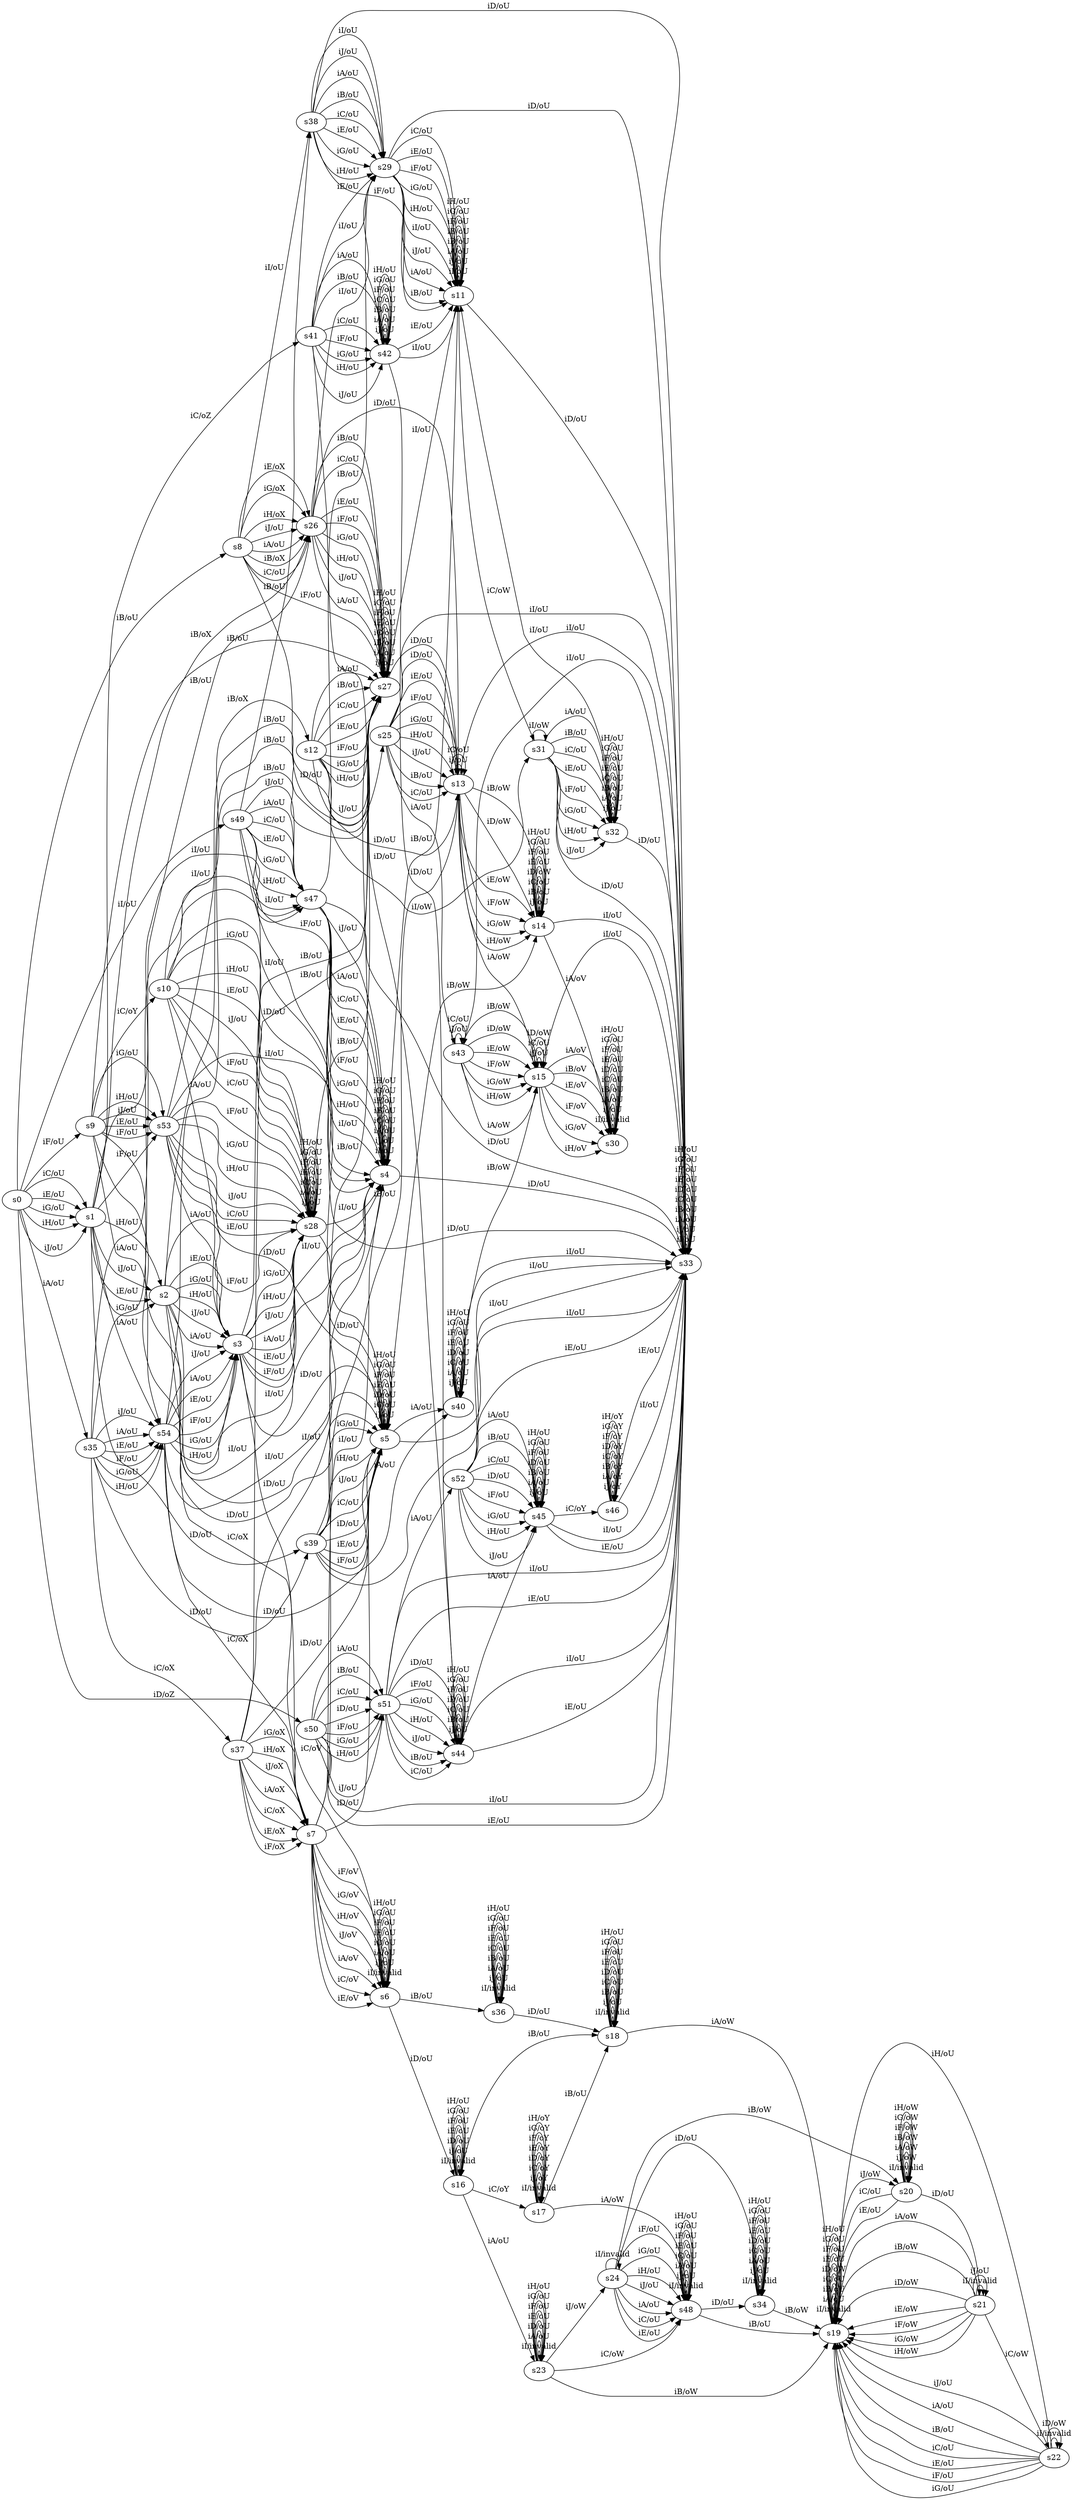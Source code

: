 digraph {
rankdir=LR
	s0 [color="black"]
	s0 -> s49 [ label="iI/oU" color="black"]
	s0 -> s1 [ label="iJ/oU" color="black"]
	s0 -> s35 [ label="iA/oU" color="black"]
	s0 -> s8 [ label="iB/oU" color="black"]
	s0 -> s1 [ label="iC/oU" color="black"]
	s0 -> s50 [ label="iD/oZ" color="black"]
	s0 -> s1 [ label="iE/oU" color="black"]
	s0 -> s9 [ label="iF/oU" color="black"]
	s0 -> s1 [ label="iG/oU" color="black"]
	s0 -> s1 [ label="iH/oU" color="black"]
	s49 [color="black"]
	s49 -> s47 [ label="iI/oU" color="black"]
	s49 -> s47 [ label="iJ/oU" color="black"]
	s49 -> s47 [ label="iA/oU" color="black"]
	s49 -> s38 [ label="iB/oU" color="black"]
	s49 -> s47 [ label="iC/oU" color="black"]
	s49 -> s33 [ label="iD/oU" color="black"]
	s49 -> s47 [ label="iE/oU" color="black"]
	s49 -> s4 [ label="iF/oU" color="black"]
	s49 -> s47 [ label="iG/oU" color="black"]
	s49 -> s47 [ label="iH/oU" color="black"]
	s50 [color="black"]
	s50 -> s33 [ label="iI/oU" color="black"]
	s50 -> s51 [ label="iJ/oU" color="black"]
	s50 -> s51 [ label="iA/oU" color="black"]
	s50 -> s51 [ label="iB/oU" color="black"]
	s50 -> s51 [ label="iC/oU" color="black"]
	s50 -> s51 [ label="iD/oU" color="black"]
	s50 -> s33 [ label="iE/oU" color="black"]
	s50 -> s51 [ label="iF/oU" color="black"]
	s50 -> s51 [ label="iG/oU" color="black"]
	s50 -> s51 [ label="iH/oU" color="black"]
	s35 [color="black"]
	s35 -> s47 [ label="iI/oU" color="black"]
	s35 -> s54 [ label="iJ/oU" color="black"]
	s35 -> s54 [ label="iA/oU" color="black"]
	s35 -> s26 [ label="iB/oU" color="black"]
	s35 -> s37 [ label="iC/oX" color="black"]
	s35 -> s39 [ label="iD/oU" color="black"]
	s35 -> s54 [ label="iE/oU" color="black"]
	s35 -> s54 [ label="iF/oU" color="black"]
	s35 -> s54 [ label="iG/oU" color="black"]
	s35 -> s54 [ label="iH/oU" color="black"]
	s1 [color="black"]
	s1 -> s47 [ label="iI/oU" color="black"]
	s1 -> s2 [ label="iJ/oU" color="black"]
	s1 -> s54 [ label="iA/oU" color="black"]
	s1 -> s26 [ label="iB/oX" color="black"]
	s1 -> s41 [ label="iC/oZ" color="black"]
	s1 -> s39 [ label="iD/oU" color="black"]
	s1 -> s2 [ label="iE/oU" color="black"]
	s1 -> s53 [ label="iF/oU" color="black"]
	s1 -> s2 [ label="iG/oU" color="black"]
	s1 -> s2 [ label="iH/oU" color="black"]
	s8 [color="black"]
	s8 -> s38 [ label="iI/oU" color="black"]
	s8 -> s26 [ label="iJ/oU" color="black"]
	s8 -> s26 [ label="iA/oU" color="black"]
	s8 -> s26 [ label="iB/oX" color="black"]
	s8 -> s26 [ label="iC/oU" color="black"]
	s8 -> s25 [ label="iD/oU" color="black"]
	s8 -> s26 [ label="iE/oX" color="black"]
	s8 -> s27 [ label="iF/oU" color="black"]
	s8 -> s26 [ label="iG/oX" color="black"]
	s8 -> s26 [ label="iH/oX" color="black"]
	s9 [color="black"]
	s9 -> s4 [ label="iI/oU" color="black"]
	s9 -> s53 [ label="iJ/oU" color="black"]
	s9 -> s54 [ label="iA/oU" color="black"]
	s9 -> s27 [ label="iB/oU" color="black"]
	s9 -> s10 [ label="iC/oY" color="black"]
	s9 -> s5 [ label="iD/oU" color="black"]
	s9 -> s53 [ label="iE/oU" color="black"]
	s9 -> s53 [ label="iF/oU" color="black"]
	s9 -> s53 [ label="iG/oU" color="black"]
	s9 -> s53 [ label="iH/oU" color="black"]
	s47 [color="black"]
	s47 -> s4 [ label="iI/oU" color="black"]
	s47 -> s4 [ label="iJ/oU" color="black"]
	s47 -> s4 [ label="iA/oU" color="black"]
	s47 -> s29 [ label="iB/oU" color="black"]
	s47 -> s4 [ label="iC/oU" color="black"]
	s47 -> s33 [ label="iD/oU" color="black"]
	s47 -> s4 [ label="iE/oU" color="black"]
	s47 -> s4 [ label="iF/oU" color="black"]
	s47 -> s4 [ label="iG/oU" color="black"]
	s47 -> s4 [ label="iH/oU" color="black"]
	s33 [color="black"]
	s33 -> s33 [ label="iI/oU" color="black"]
	s33 -> s33 [ label="iJ/oU" color="black"]
	s33 -> s33 [ label="iA/oU" color="black"]
	s33 -> s33 [ label="iB/oU" color="black"]
	s33 -> s33 [ label="iC/oU" color="black"]
	s33 -> s33 [ label="iD/oU" color="black"]
	s33 -> s33 [ label="iE/oU" color="black"]
	s33 -> s33 [ label="iF/oU" color="black"]
	s33 -> s33 [ label="iG/oU" color="black"]
	s33 -> s33 [ label="iH/oU" color="black"]
	s4 [color="black"]
	s4 -> s4 [ label="iI/oU" color="black"]
	s4 -> s4 [ label="iJ/oU" color="black"]
	s4 -> s4 [ label="iA/oU" color="black"]
	s4 -> s11 [ label="iB/oU" color="black"]
	s4 -> s4 [ label="iC/oU" color="black"]
	s4 -> s33 [ label="iD/oU" color="black"]
	s4 -> s4 [ label="iE/oU" color="black"]
	s4 -> s4 [ label="iF/oU" color="black"]
	s4 -> s4 [ label="iG/oU" color="black"]
	s4 -> s4 [ label="iH/oU" color="black"]
	s38 [color="black"]
	s38 -> s29 [ label="iI/oU" color="black"]
	s38 -> s29 [ label="iJ/oU" color="black"]
	s38 -> s29 [ label="iA/oU" color="black"]
	s38 -> s29 [ label="iB/oU" color="black"]
	s38 -> s29 [ label="iC/oU" color="black"]
	s38 -> s33 [ label="iD/oU" color="black"]
	s38 -> s29 [ label="iE/oU" color="black"]
	s38 -> s11 [ label="iF/oU" color="black"]
	s38 -> s29 [ label="iG/oU" color="black"]
	s38 -> s29 [ label="iH/oU" color="black"]
	s51 [color="black"]
	s51 -> s33 [ label="iI/oU" color="black"]
	s51 -> s44 [ label="iJ/oU" color="black"]
	s51 -> s52 [ label="iA/oU" color="black"]
	s51 -> s44 [ label="iB/oU" color="black"]
	s51 -> s44 [ label="iC/oU" color="black"]
	s51 -> s44 [ label="iD/oU" color="black"]
	s51 -> s33 [ label="iE/oU" color="black"]
	s51 -> s44 [ label="iF/oU" color="black"]
	s51 -> s44 [ label="iG/oU" color="black"]
	s51 -> s44 [ label="iH/oU" color="black"]
	s54 [color="black"]
	s54 -> s4 [ label="iI/oU" color="black"]
	s54 -> s3 [ label="iJ/oU" color="black"]
	s54 -> s3 [ label="iA/oU" color="black"]
	s54 -> s27 [ label="iB/oU" color="black"]
	s54 -> s7 [ label="iC/oX" color="black"]
	s54 -> s5 [ label="iD/oU" color="black"]
	s54 -> s3 [ label="iE/oU" color="black"]
	s54 -> s3 [ label="iF/oU" color="black"]
	s54 -> s3 [ label="iG/oU" color="black"]
	s54 -> s3 [ label="iH/oU" color="black"]
	s39 [color="black"]
	s39 -> s33 [ label="iI/oU" color="black"]
	s39 -> s5 [ label="iJ/oU" color="black"]
	s39 -> s40 [ label="iA/oU" color="black"]
	s39 -> s13 [ label="iB/oU" color="black"]
	s39 -> s5 [ label="iC/oU" color="black"]
	s39 -> s5 [ label="iD/oU" color="black"]
	s39 -> s5 [ label="iE/oU" color="black"]
	s39 -> s5 [ label="iF/oU" color="black"]
	s39 -> s5 [ label="iG/oU" color="black"]
	s39 -> s5 [ label="iH/oU" color="black"]
	s37 [color="black"]
	s37 -> s4 [ label="iI/oU" color="black"]
	s37 -> s7 [ label="iJ/oX" color="black"]
	s37 -> s7 [ label="iA/oX" color="black"]
	s37 -> s27 [ label="iB/oU" color="black"]
	s37 -> s7 [ label="iC/oX" color="black"]
	s37 -> s5 [ label="iD/oU" color="black"]
	s37 -> s7 [ label="iE/oX" color="black"]
	s37 -> s7 [ label="iF/oX" color="black"]
	s37 -> s7 [ label="iG/oX" color="black"]
	s37 -> s7 [ label="iH/oX" color="black"]
	s26 [color="black"]
	s26 -> s29 [ label="iI/oU" color="black"]
	s26 -> s27 [ label="iJ/oU" color="black"]
	s26 -> s27 [ label="iA/oU" color="black"]
	s26 -> s27 [ label="iB/oU" color="black"]
	s26 -> s27 [ label="iC/oU" color="black"]
	s26 -> s13 [ label="iD/oU" color="black"]
	s26 -> s27 [ label="iE/oU" color="black"]
	s26 -> s27 [ label="iF/oU" color="black"]
	s26 -> s27 [ label="iG/oU" color="black"]
	s26 -> s27 [ label="iH/oU" color="black"]
	s2 [color="black"]
	s2 -> s4 [ label="iI/oU" color="black"]
	s2 -> s3 [ label="iJ/oU" color="black"]
	s2 -> s3 [ label="iA/oU" color="black"]
	s2 -> s27 [ label="iB/oU" color="black"]
	s2 -> s7 [ label="iC/oX" color="black"]
	s2 -> s5 [ label="iD/oU" color="black"]
	s2 -> s3 [ label="iE/oU" color="black"]
	s2 -> s28 [ label="iF/oU" color="black"]
	s2 -> s3 [ label="iG/oU" color="black"]
	s2 -> s3 [ label="iH/oU" color="black"]
	s41 [color="black"]
	s41 -> s29 [ label="iI/oU" color="black"]
	s41 -> s42 [ label="iJ/oU" color="black"]
	s41 -> s42 [ label="iA/oU" color="black"]
	s41 -> s42 [ label="iB/oU" color="black"]
	s41 -> s42 [ label="iC/oU" color="black"]
	s41 -> s44 [ label="iD/oU" color="black"]
	s41 -> s29 [ label="iE/oU" color="black"]
	s41 -> s42 [ label="iF/oU" color="black"]
	s41 -> s42 [ label="iG/oU" color="black"]
	s41 -> s42 [ label="iH/oU" color="black"]
	s53 [color="black"]
	s53 -> s4 [ label="iI/oU" color="black"]
	s53 -> s28 [ label="iJ/oU" color="black"]
	s53 -> s3 [ label="iA/oU" color="black"]
	s53 -> s27 [ label="iB/oU" color="black"]
	s53 -> s28 [ label="iC/oU" color="black"]
	s53 -> s5 [ label="iD/oU" color="black"]
	s53 -> s28 [ label="iE/oU" color="black"]
	s53 -> s28 [ label="iF/oU" color="black"]
	s53 -> s28 [ label="iG/oU" color="black"]
	s53 -> s28 [ label="iH/oU" color="black"]
	s27 [color="black"]
	s27 -> s11 [ label="iI/oU" color="black"]
	s27 -> s27 [ label="iJ/oU" color="black"]
	s27 -> s27 [ label="iA/oU" color="black"]
	s27 -> s27 [ label="iB/oU" color="black"]
	s27 -> s27 [ label="iC/oU" color="black"]
	s27 -> s13 [ label="iD/oU" color="black"]
	s27 -> s27 [ label="iE/oU" color="black"]
	s27 -> s27 [ label="iF/oU" color="black"]
	s27 -> s27 [ label="iG/oU" color="black"]
	s27 -> s27 [ label="iH/oU" color="black"]
	s25 [color="black"]
	s25 -> s33 [ label="iI/oU" color="black"]
	s25 -> s13 [ label="iJ/oU" color="black"]
	s25 -> s43 [ label="iA/oU" color="black"]
	s25 -> s13 [ label="iB/oU" color="black"]
	s25 -> s13 [ label="iC/oU" color="black"]
	s25 -> s13 [ label="iD/oU" color="black"]
	s25 -> s13 [ label="iE/oU" color="black"]
	s25 -> s13 [ label="iF/oU" color="black"]
	s25 -> s13 [ label="iG/oU" color="black"]
	s25 -> s13 [ label="iH/oU" color="black"]
	s10 [color="black"]
	s10 -> s4 [ label="iI/oU" color="black"]
	s10 -> s28 [ label="iJ/oU" color="black"]
	s10 -> s3 [ label="iA/oU" color="black"]
	s10 -> s12 [ label="iB/oX" color="black"]
	s10 -> s28 [ label="iC/oU" color="black"]
	s10 -> s5 [ label="iD/oU" color="black"]
	s10 -> s28 [ label="iE/oU" color="black"]
	s10 -> s28 [ label="iF/oU" color="black"]
	s10 -> s28 [ label="iG/oU" color="black"]
	s10 -> s28 [ label="iH/oU" color="black"]
	s5 [color="black"]
	s5 -> s33 [ label="iI/oU" color="black"]
	s5 -> s5 [ label="iJ/oU" color="black"]
	s5 -> s40 [ label="iA/oU" color="black"]
	s5 -> s14 [ label="iB/oW" color="black"]
	s5 -> s5 [ label="iC/oU" color="black"]
	s5 -> s5 [ label="iD/oU" color="black"]
	s5 -> s5 [ label="iE/oU" color="black"]
	s5 -> s5 [ label="iF/oU" color="black"]
	s5 -> s5 [ label="iG/oU" color="black"]
	s5 -> s5 [ label="iH/oU" color="black"]
	s29 [color="black"]
	s29 -> s11 [ label="iI/oU" color="black"]
	s29 -> s11 [ label="iJ/oU" color="black"]
	s29 -> s11 [ label="iA/oU" color="black"]
	s29 -> s11 [ label="iB/oU" color="black"]
	s29 -> s11 [ label="iC/oU" color="black"]
	s29 -> s33 [ label="iD/oU" color="black"]
	s29 -> s11 [ label="iE/oU" color="black"]
	s29 -> s11 [ label="iF/oU" color="black"]
	s29 -> s11 [ label="iG/oU" color="black"]
	s29 -> s11 [ label="iH/oU" color="black"]
	s11 [color="black"]
	s11 -> s11 [ label="iI/oU" color="black"]
	s11 -> s11 [ label="iJ/oU" color="black"]
	s11 -> s11 [ label="iA/oU" color="black"]
	s11 -> s11 [ label="iB/oU" color="black"]
	s11 -> s31 [ label="iC/oW" color="black"]
	s11 -> s33 [ label="iD/oU" color="black"]
	s11 -> s11 [ label="iE/oU" color="black"]
	s11 -> s11 [ label="iF/oU" color="black"]
	s11 -> s11 [ label="iG/oU" color="black"]
	s11 -> s11 [ label="iH/oU" color="black"]
	s44 [color="black"]
	s44 -> s33 [ label="iI/oU" color="black"]
	s44 -> s44 [ label="iJ/oU" color="black"]
	s44 -> s45 [ label="iA/oU" color="black"]
	s44 -> s44 [ label="iB/oU" color="black"]
	s44 -> s44 [ label="iC/oU" color="black"]
	s44 -> s44 [ label="iD/oU" color="black"]
	s44 -> s33 [ label="iE/oU" color="black"]
	s44 -> s44 [ label="iF/oU" color="black"]
	s44 -> s44 [ label="iG/oU" color="black"]
	s44 -> s44 [ label="iH/oU" color="black"]
	s52 [color="black"]
	s52 -> s33 [ label="iI/oU" color="black"]
	s52 -> s45 [ label="iJ/oU" color="black"]
	s52 -> s45 [ label="iA/oU" color="black"]
	s52 -> s45 [ label="iB/oU" color="black"]
	s52 -> s45 [ label="iC/oU" color="black"]
	s52 -> s45 [ label="iD/oU" color="black"]
	s52 -> s33 [ label="iE/oU" color="black"]
	s52 -> s45 [ label="iF/oU" color="black"]
	s52 -> s45 [ label="iG/oU" color="black"]
	s52 -> s45 [ label="iH/oU" color="black"]
	s3 [color="black"]
	s3 -> s4 [ label="iI/oU" color="black"]
	s3 -> s28 [ label="iJ/oU" color="black"]
	s3 -> s28 [ label="iA/oU" color="black"]
	s3 -> s27 [ label="iB/oU" color="black"]
	s3 -> s6 [ label="iC/oV" color="black"]
	s3 -> s5 [ label="iD/oU" color="black"]
	s3 -> s28 [ label="iE/oU" color="black"]
	s3 -> s28 [ label="iF/oU" color="black"]
	s3 -> s28 [ label="iG/oU" color="black"]
	s3 -> s28 [ label="iH/oU" color="black"]
	s7 [color="black"]
	s7 -> s4 [ label="iI/oU" color="black"]
	s7 -> s6 [ label="iJ/oV" color="black"]
	s7 -> s6 [ label="iA/oV" color="black"]
	s7 -> s27 [ label="iB/oU" color="black"]
	s7 -> s6 [ label="iC/oV" color="black"]
	s7 -> s5 [ label="iD/oU" color="black"]
	s7 -> s6 [ label="iE/oV" color="black"]
	s7 -> s6 [ label="iF/oV" color="black"]
	s7 -> s6 [ label="iG/oV" color="black"]
	s7 -> s6 [ label="iH/oV" color="black"]
	s40 [color="black"]
	s40 -> s33 [ label="iI/oU" color="black"]
	s40 -> s40 [ label="iJ/oU" color="black"]
	s40 -> s40 [ label="iA/oU" color="black"]
	s40 -> s15 [ label="iB/oW" color="black"]
	s40 -> s40 [ label="iC/oU" color="black"]
	s40 -> s40 [ label="iD/oU" color="black"]
	s40 -> s40 [ label="iE/oU" color="black"]
	s40 -> s40 [ label="iF/oU" color="black"]
	s40 -> s40 [ label="iG/oU" color="black"]
	s40 -> s40 [ label="iH/oU" color="black"]
	s13 [color="black"]
	s13 -> s33 [ label="iI/oU" color="black"]
	s13 -> s13 [ label="iJ/oU" color="black"]
	s13 -> s15 [ label="iA/oW" color="black"]
	s13 -> s14 [ label="iB/oW" color="black"]
	s13 -> s13 [ label="iC/oU" color="black"]
	s13 -> s14 [ label="iD/oW" color="black"]
	s13 -> s14 [ label="iE/oW" color="black"]
	s13 -> s14 [ label="iF/oW" color="black"]
	s13 -> s14 [ label="iG/oW" color="black"]
	s13 -> s14 [ label="iH/oW" color="black"]
	s28 [color="black"]
	s28 -> s4 [ label="iI/oU" color="black"]
	s28 -> s28 [ label="iJ/oU" color="black"]
	s28 -> s28 [ label="iA/oU" color="black"]
	s28 -> s27 [ label="iB/oU" color="black"]
	s28 -> s28 [ label="iC/oU" color="black"]
	s28 -> s5 [ label="iD/oU" color="black"]
	s28 -> s28 [ label="iE/oU" color="black"]
	s28 -> s28 [ label="iF/oU" color="black"]
	s28 -> s28 [ label="iG/oU" color="black"]
	s28 -> s28 [ label="iH/oU" color="black"]
	s42 [color="black"]
	s42 -> s11 [ label="iI/oU" color="black"]
	s42 -> s42 [ label="iJ/oU" color="black"]
	s42 -> s42 [ label="iA/oU" color="black"]
	s42 -> s42 [ label="iB/oU" color="black"]
	s42 -> s42 [ label="iC/oU" color="black"]
	s42 -> s44 [ label="iD/oU" color="black"]
	s42 -> s11 [ label="iE/oU" color="black"]
	s42 -> s42 [ label="iF/oU" color="black"]
	s42 -> s42 [ label="iG/oU" color="black"]
	s42 -> s42 [ label="iH/oU" color="black"]
	s43 [color="black"]
	s43 -> s33 [ label="iI/oU" color="black"]
	s43 -> s43 [ label="iJ/oU" color="black"]
	s43 -> s15 [ label="iA/oW" color="black"]
	s43 -> s15 [ label="iB/oW" color="black"]
	s43 -> s43 [ label="iC/oU" color="black"]
	s43 -> s15 [ label="iD/oW" color="black"]
	s43 -> s15 [ label="iE/oW" color="black"]
	s43 -> s15 [ label="iF/oW" color="black"]
	s43 -> s15 [ label="iG/oW" color="black"]
	s43 -> s15 [ label="iH/oW" color="black"]
	s12 [color="black"]
	s12 -> s31 [ label="iI/oW" color="black"]
	s12 -> s27 [ label="iJ/oU" color="black"]
	s12 -> s27 [ label="iA/oU" color="black"]
	s12 -> s27 [ label="iB/oU" color="black"]
	s12 -> s27 [ label="iC/oU" color="black"]
	s12 -> s13 [ label="iD/oU" color="black"]
	s12 -> s27 [ label="iE/oU" color="black"]
	s12 -> s27 [ label="iF/oU" color="black"]
	s12 -> s27 [ label="iG/oU" color="black"]
	s12 -> s27 [ label="iH/oU" color="black"]
	s14 [color="black"]
	s14 -> s33 [ label="iI/oU" color="black"]
	s14 -> s14 [ label="iJ/oU" color="black"]
	s14 -> s30 [ label="iA/oV" color="black"]
	s14 -> s14 [ label="iB/oU" color="black"]
	s14 -> s14 [ label="iC/oU" color="black"]
	s14 -> s14 [ label="iD/oW" color="black"]
	s14 -> s14 [ label="iE/oU" color="black"]
	s14 -> s14 [ label="iF/oU" color="black"]
	s14 -> s14 [ label="iG/oU" color="black"]
	s14 -> s14 [ label="iH/oU" color="black"]
	s31 [color="black"]
	s31 -> s31 [ label="iI/oW" color="black"]
	s31 -> s32 [ label="iJ/oU" color="black"]
	s31 -> s32 [ label="iA/oU" color="black"]
	s31 -> s32 [ label="iB/oU" color="black"]
	s31 -> s32 [ label="iC/oU" color="black"]
	s31 -> s33 [ label="iD/oU" color="black"]
	s31 -> s32 [ label="iE/oU" color="black"]
	s31 -> s32 [ label="iF/oU" color="black"]
	s31 -> s32 [ label="iG/oU" color="black"]
	s31 -> s32 [ label="iH/oU" color="black"]
	s45 [color="black"]
	s45 -> s33 [ label="iI/oU" color="black"]
	s45 -> s45 [ label="iJ/oU" color="black"]
	s45 -> s45 [ label="iA/oU" color="black"]
	s45 -> s45 [ label="iB/oU" color="black"]
	s45 -> s46 [ label="iC/oY" color="black"]
	s45 -> s45 [ label="iD/oU" color="black"]
	s45 -> s33 [ label="iE/oU" color="black"]
	s45 -> s45 [ label="iF/oU" color="black"]
	s45 -> s45 [ label="iG/oU" color="black"]
	s45 -> s45 [ label="iH/oU" color="black"]
	s6 [color="black"]
	s6 -> s6 [ label="iI/invalid" color="black"]
	s6 -> s6 [ label="iJ/oU" color="black"]
	s6 -> s6 [ label="iA/oU" color="black"]
	s6 -> s36 [ label="iB/oU" color="black"]
	s6 -> s6 [ label="iC/oU" color="black"]
	s6 -> s16 [ label="iD/oU" color="black"]
	s6 -> s6 [ label="iE/oU" color="black"]
	s6 -> s6 [ label="iF/oU" color="black"]
	s6 -> s6 [ label="iG/oU" color="black"]
	s6 -> s6 [ label="iH/oU" color="black"]
	s15 [color="black"]
	s15 -> s33 [ label="iI/oU" color="black"]
	s15 -> s15 [ label="iJ/oU" color="black"]
	s15 -> s30 [ label="iA/oV" color="black"]
	s15 -> s30 [ label="iB/oV" color="black"]
	s15 -> s15 [ label="iC/oU" color="black"]
	s15 -> s15 [ label="iD/oW" color="black"]
	s15 -> s30 [ label="iE/oV" color="black"]
	s15 -> s30 [ label="iF/oV" color="black"]
	s15 -> s30 [ label="iG/oV" color="black"]
	s15 -> s30 [ label="iH/oV" color="black"]
	s30 [color="black"]
	s30 -> s30 [ label="iI/invalid" color="black"]
	s30 -> s30 [ label="iJ/oU" color="black"]
	s30 -> s30 [ label="iA/oU" color="black"]
	s30 -> s30 [ label="iB/oU" color="black"]
	s30 -> s30 [ label="iC/oU" color="black"]
	s30 -> s30 [ label="iD/oU" color="black"]
	s30 -> s30 [ label="iE/oU" color="black"]
	s30 -> s30 [ label="iF/oU" color="black"]
	s30 -> s30 [ label="iG/oU" color="black"]
	s30 -> s30 [ label="iH/oU" color="black"]
	s32 [color="black"]
	s32 -> s11 [ label="iI/oU" color="black"]
	s32 -> s32 [ label="iJ/oU" color="black"]
	s32 -> s32 [ label="iA/oU" color="black"]
	s32 -> s32 [ label="iB/oU" color="black"]
	s32 -> s32 [ label="iC/oU" color="black"]
	s32 -> s33 [ label="iD/oU" color="black"]
	s32 -> s32 [ label="iE/oU" color="black"]
	s32 -> s32 [ label="iF/oU" color="black"]
	s32 -> s32 [ label="iG/oU" color="black"]
	s32 -> s32 [ label="iH/oU" color="black"]
	s46 [color="black"]
	s46 -> s33 [ label="iI/oU" color="black"]
	s46 -> s46 [ label="iJ/oY" color="black"]
	s46 -> s46 [ label="iA/oY" color="black"]
	s46 -> s46 [ label="iB/oY" color="black"]
	s46 -> s46 [ label="iC/oY" color="black"]
	s46 -> s46 [ label="iD/oY" color="black"]
	s46 -> s33 [ label="iE/oU" color="black"]
	s46 -> s46 [ label="iF/oY" color="black"]
	s46 -> s46 [ label="iG/oY" color="black"]
	s46 -> s46 [ label="iH/oY" color="black"]
	s36 [color="black"]
	s36 -> s36 [ label="iI/invalid" color="black"]
	s36 -> s36 [ label="iJ/oU" color="black"]
	s36 -> s36 [ label="iA/oU" color="black"]
	s36 -> s36 [ label="iB/oU" color="black"]
	s36 -> s36 [ label="iC/oU" color="black"]
	s36 -> s18 [ label="iD/oU" color="black"]
	s36 -> s36 [ label="iE/oU" color="black"]
	s36 -> s36 [ label="iF/oU" color="black"]
	s36 -> s36 [ label="iG/oU" color="black"]
	s36 -> s36 [ label="iH/oU" color="black"]
	s16 [color="black"]
	s16 -> s16 [ label="iI/invalid" color="black"]
	s16 -> s16 [ label="iJ/oU" color="black"]
	s16 -> s23 [ label="iA/oU" color="black"]
	s16 -> s18 [ label="iB/oU" color="black"]
	s16 -> s17 [ label="iC/oY" color="black"]
	s16 -> s16 [ label="iD/oU" color="black"]
	s16 -> s16 [ label="iE/oU" color="black"]
	s16 -> s16 [ label="iF/oU" color="black"]
	s16 -> s16 [ label="iG/oU" color="black"]
	s16 -> s16 [ label="iH/oU" color="black"]
	s18 [color="black"]
	s18 -> s18 [ label="iI/invalid" color="black"]
	s18 -> s18 [ label="iJ/oU" color="black"]
	s18 -> s19 [ label="iA/oW" color="black"]
	s18 -> s18 [ label="iB/oU" color="black"]
	s18 -> s18 [ label="iC/oU" color="black"]
	s18 -> s18 [ label="iD/oU" color="black"]
	s18 -> s18 [ label="iE/oU" color="black"]
	s18 -> s18 [ label="iF/oU" color="black"]
	s18 -> s18 [ label="iG/oU" color="black"]
	s18 -> s18 [ label="iH/oU" color="black"]
	s23 [color="black"]
	s23 -> s23 [ label="iI/invalid" color="black"]
	s23 -> s24 [ label="iJ/oW" color="black"]
	s23 -> s23 [ label="iA/oU" color="black"]
	s23 -> s19 [ label="iB/oW" color="black"]
	s23 -> s48 [ label="iC/oW" color="black"]
	s23 -> s23 [ label="iD/oU" color="black"]
	s23 -> s23 [ label="iE/oU" color="black"]
	s23 -> s23 [ label="iF/oU" color="black"]
	s23 -> s23 [ label="iG/oU" color="black"]
	s23 -> s23 [ label="iH/oU" color="black"]
	s17 [color="black"]
	s17 -> s17 [ label="iI/invalid" color="black"]
	s17 -> s17 [ label="iJ/oY" color="black"]
	s17 -> s48 [ label="iA/oW" color="black"]
	s17 -> s18 [ label="iB/oU" color="black"]
	s17 -> s17 [ label="iC/oY" color="black"]
	s17 -> s17 [ label="iD/oY" color="black"]
	s17 -> s17 [ label="iE/oY" color="black"]
	s17 -> s17 [ label="iF/oY" color="black"]
	s17 -> s17 [ label="iG/oY" color="black"]
	s17 -> s17 [ label="iH/oY" color="black"]
	s19 [color="black"]
	s19 -> s19 [ label="iI/invalid" color="black"]
	s19 -> s20 [ label="iJ/oW" color="black"]
	s19 -> s19 [ label="iA/oU" color="black"]
	s19 -> s19 [ label="iB/oU" color="black"]
	s19 -> s19 [ label="iC/oU" color="black"]
	s19 -> s19 [ label="iD/oW" color="black"]
	s19 -> s19 [ label="iE/oU" color="black"]
	s19 -> s19 [ label="iF/oU" color="black"]
	s19 -> s19 [ label="iG/oU" color="black"]
	s19 -> s19 [ label="iH/oU" color="black"]
	s48 [color="black"]
	s48 -> s48 [ label="iI/invalid" color="black"]
	s48 -> s48 [ label="iJ/oU" color="black"]
	s48 -> s48 [ label="iA/oU" color="black"]
	s48 -> s19 [ label="iB/oU" color="black"]
	s48 -> s48 [ label="iC/oU" color="black"]
	s48 -> s34 [ label="iD/oU" color="black"]
	s48 -> s48 [ label="iE/oU" color="black"]
	s48 -> s48 [ label="iF/oU" color="black"]
	s48 -> s48 [ label="iG/oU" color="black"]
	s48 -> s48 [ label="iH/oU" color="black"]
	s24 [color="black"]
	s24 -> s24 [ label="iI/invalid" color="black"]
	s24 -> s48 [ label="iJ/oU" color="black"]
	s24 -> s48 [ label="iA/oU" color="black"]
	s24 -> s20 [ label="iB/oW" color="black"]
	s24 -> s48 [ label="iC/oU" color="black"]
	s24 -> s34 [ label="iD/oU" color="black"]
	s24 -> s48 [ label="iE/oU" color="black"]
	s24 -> s48 [ label="iF/oU" color="black"]
	s24 -> s48 [ label="iG/oU" color="black"]
	s24 -> s48 [ label="iH/oU" color="black"]
	s20 [color="black"]
	s20 -> s20 [ label="iI/invalid" color="black"]
	s20 -> s20 [ label="iJ/oW" color="black"]
	s20 -> s20 [ label="iA/oW" color="black"]
	s20 -> s20 [ label="iB/oW" color="black"]
	s20 -> s19 [ label="iC/oU" color="black"]
	s20 -> s21 [ label="iD/oU" color="black"]
	s20 -> s19 [ label="iE/oU" color="black"]
	s20 -> s20 [ label="iF/oW" color="black"]
	s20 -> s20 [ label="iG/oW" color="black"]
	s20 -> s20 [ label="iH/oW" color="black"]
	s34 [color="black"]
	s34 -> s34 [ label="iI/invalid" color="black"]
	s34 -> s34 [ label="iJ/oU" color="black"]
	s34 -> s34 [ label="iA/oU" color="black"]
	s34 -> s19 [ label="iB/oW" color="black"]
	s34 -> s34 [ label="iC/oU" color="black"]
	s34 -> s34 [ label="iD/oU" color="black"]
	s34 -> s34 [ label="iE/oU" color="black"]
	s34 -> s34 [ label="iF/oU" color="black"]
	s34 -> s34 [ label="iG/oU" color="black"]
	s34 -> s34 [ label="iH/oU" color="black"]
	s21 [color="black"]
	s21 -> s21 [ label="iI/invalid" color="black"]
	s21 -> s21 [ label="iJ/oU" color="black"]
	s21 -> s19 [ label="iA/oW" color="black"]
	s21 -> s19 [ label="iB/oW" color="black"]
	s21 -> s22 [ label="iC/oW" color="black"]
	s21 -> s19 [ label="iD/oW" color="black"]
	s21 -> s19 [ label="iE/oW" color="black"]
	s21 -> s19 [ label="iF/oW" color="black"]
	s21 -> s19 [ label="iG/oW" color="black"]
	s21 -> s19 [ label="iH/oW" color="black"]
	s22 [color="black"]
	s22 -> s22 [ label="iI/invalid" color="black"]
	s22 -> s19 [ label="iJ/oU" color="black"]
	s22 -> s19 [ label="iA/oU" color="black"]
	s22 -> s19 [ label="iB/oU" color="black"]
	s22 -> s19 [ label="iC/oU" color="black"]
	s22 -> s22 [ label="iD/oW" color="black"]
	s22 -> s19 [ label="iE/oU" color="black"]
	s22 -> s19 [ label="iF/oU" color="black"]
	s22 -> s19 [ label="iG/oU" color="black"]
	s22 -> s19 [ label="iH/oU" color="black"]
}
